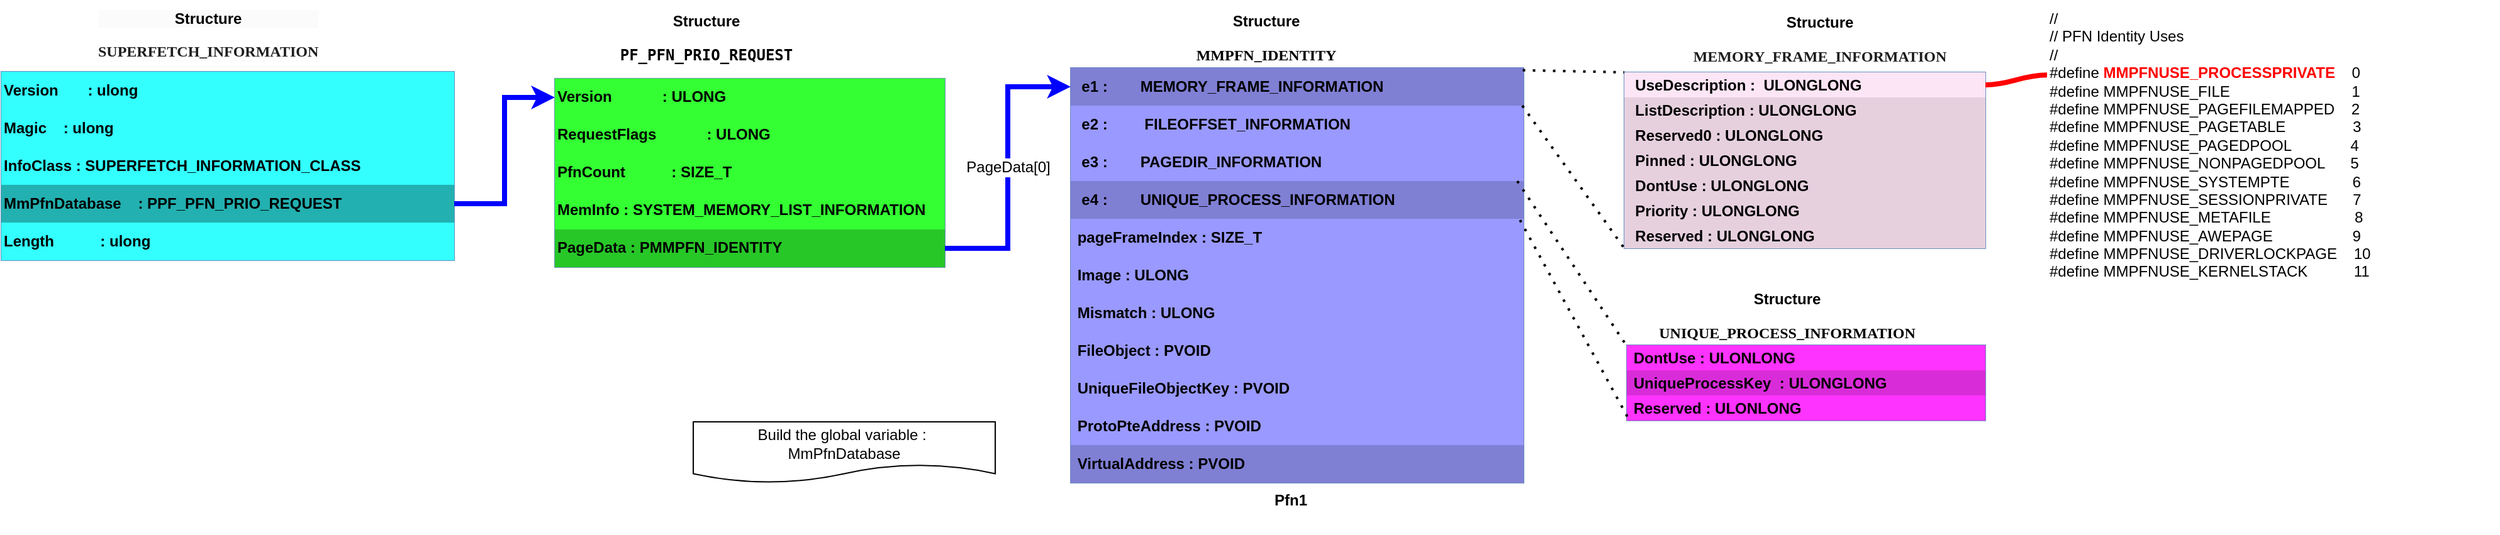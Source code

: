 <mxfile version="22.1.15" type="device">
  <diagram name="Page-1" id="-AsA6orFKc8SlClWfp2E">
    <mxGraphModel dx="5220" dy="1124" grid="1" gridSize="10" guides="1" tooltips="1" connect="1" arrows="1" fold="1" page="1" pageScale="1" pageWidth="827" pageHeight="1169" math="0" shadow="0">
      <root>
        <mxCell id="0" />
        <mxCell id="1" parent="0" />
        <mxCell id="Tkxw26_hyXx5wk3KDLGs-33" value="" style="shape=table;html=1;whiteSpace=wrap;startSize=0;container=1;collapsible=0;childLayout=tableLayout;fontStyle=1;align=left;fillColor=#E6D0DE;strokeColor=#6c8ebf;fontColor=#000000;" vertex="1" parent="1">
          <mxGeometry x="-1990" y="56.51" width="287" height="140" as="geometry" />
        </mxCell>
        <mxCell id="Tkxw26_hyXx5wk3KDLGs-34" value="" style="shape=partialRectangle;html=1;whiteSpace=wrap;collapsible=0;dropTarget=0;pointerEvents=0;fillColor=#33FF33;top=0;left=0;bottom=0;right=0;points=[[0,0.5],[1,0.5]];portConstraint=eastwest;fontStyle=1;align=left;fontColor=#000000;" vertex="1" parent="Tkxw26_hyXx5wk3KDLGs-33">
          <mxGeometry width="287" height="20" as="geometry" />
        </mxCell>
        <mxCell id="Tkxw26_hyXx5wk3KDLGs-35" value="&lt;div&gt;&amp;nbsp; UseDescription :&amp;nbsp;&amp;nbsp;ULONGLONG&lt;/div&gt;" style="shape=partialRectangle;html=1;whiteSpace=wrap;connectable=0;fillColor=#FCE5F4;top=0;left=0;bottom=0;right=0;overflow=hidden;strokeColor=#001DBC;fontColor=#000000;fontStyle=1;align=left;" vertex="1" parent="Tkxw26_hyXx5wk3KDLGs-34">
          <mxGeometry width="287" height="20" as="geometry">
            <mxRectangle width="287" height="20" as="alternateBounds" />
          </mxGeometry>
        </mxCell>
        <mxCell id="Tkxw26_hyXx5wk3KDLGs-36" value="" style="shape=partialRectangle;html=1;whiteSpace=wrap;collapsible=0;dropTarget=0;pointerEvents=0;fillColor=#33FF33;top=0;left=0;bottom=0;right=0;points=[[0,0.5],[1,0.5]];portConstraint=eastwest;fontStyle=1;align=left;fontColor=#000000;" vertex="1" parent="Tkxw26_hyXx5wk3KDLGs-33">
          <mxGeometry y="20" width="287" height="20" as="geometry" />
        </mxCell>
        <mxCell id="Tkxw26_hyXx5wk3KDLGs-37" value="&lt;div&gt;&amp;nbsp; ListDescription :&amp;nbsp;ULONGLONG&lt;br&gt;&lt;/div&gt;" style="shape=partialRectangle;html=1;whiteSpace=wrap;connectable=0;fillColor=#E6D0DE;top=0;left=0;bottom=0;right=0;overflow=hidden;strokeColor=#001DBC;fontStyle=1;fontColor=#000000;align=left;" vertex="1" parent="Tkxw26_hyXx5wk3KDLGs-36">
          <mxGeometry width="287" height="20" as="geometry">
            <mxRectangle width="287" height="20" as="alternateBounds" />
          </mxGeometry>
        </mxCell>
        <mxCell id="Tkxw26_hyXx5wk3KDLGs-38" value="" style="shape=partialRectangle;html=1;whiteSpace=wrap;collapsible=0;dropTarget=0;pointerEvents=0;fillColor=#33FF33;top=0;left=0;bottom=0;right=0;points=[[0,0.5],[1,0.5]];portConstraint=eastwest;fontStyle=1;align=left;fontColor=#000000;" vertex="1" parent="Tkxw26_hyXx5wk3KDLGs-33">
          <mxGeometry y="40" width="287" height="20" as="geometry" />
        </mxCell>
        <mxCell id="Tkxw26_hyXx5wk3KDLGs-39" value="&amp;nbsp; Reserved0 :&amp;nbsp;ULONGLONG" style="shape=partialRectangle;html=1;whiteSpace=wrap;connectable=0;fillColor=#E6D0DE;top=0;left=0;bottom=0;right=0;overflow=hidden;strokeColor=#001DBC;fontColor=#000000;fontStyle=1;align=left;" vertex="1" parent="Tkxw26_hyXx5wk3KDLGs-38">
          <mxGeometry width="287" height="20" as="geometry">
            <mxRectangle width="287" height="20" as="alternateBounds" />
          </mxGeometry>
        </mxCell>
        <mxCell id="Tkxw26_hyXx5wk3KDLGs-40" style="shape=partialRectangle;html=1;whiteSpace=wrap;collapsible=0;dropTarget=0;pointerEvents=0;fillColor=#33FF33;top=0;left=0;bottom=0;right=0;points=[[0,0.5],[1,0.5]];portConstraint=eastwest;fontStyle=1;align=left;fontColor=#000000;" vertex="1" parent="Tkxw26_hyXx5wk3KDLGs-33">
          <mxGeometry y="60" width="287" height="20" as="geometry" />
        </mxCell>
        <mxCell id="Tkxw26_hyXx5wk3KDLGs-41" value="&amp;nbsp; Pinned :&amp;nbsp;ULONGLONG" style="shape=partialRectangle;html=1;whiteSpace=wrap;connectable=0;fillColor=#E6D0DE;top=0;left=0;bottom=0;right=0;overflow=hidden;strokeColor=#001DBC;fontStyle=1;fontColor=#000000;align=left;" vertex="1" parent="Tkxw26_hyXx5wk3KDLGs-40">
          <mxGeometry width="287" height="20" as="geometry">
            <mxRectangle width="287" height="20" as="alternateBounds" />
          </mxGeometry>
        </mxCell>
        <mxCell id="Tkxw26_hyXx5wk3KDLGs-42" style="shape=partialRectangle;html=1;whiteSpace=wrap;collapsible=0;dropTarget=0;pointerEvents=0;fillColor=#33FF33;top=0;left=0;bottom=0;right=0;points=[[0,0.5],[1,0.5]];portConstraint=eastwest;fontStyle=1;align=left;fontColor=#000000;" vertex="1" parent="Tkxw26_hyXx5wk3KDLGs-33">
          <mxGeometry y="80" width="287" height="20" as="geometry" />
        </mxCell>
        <mxCell id="Tkxw26_hyXx5wk3KDLGs-43" value="&amp;nbsp; DontUse :&amp;nbsp;ULONGLONG" style="shape=partialRectangle;html=1;whiteSpace=wrap;connectable=0;fillColor=#E6D0DE;top=0;left=0;bottom=0;right=0;overflow=hidden;strokeColor=#001DBC;fontStyle=1;fontColor=#000000;align=left;" vertex="1" parent="Tkxw26_hyXx5wk3KDLGs-42">
          <mxGeometry width="287" height="20" as="geometry">
            <mxRectangle width="287" height="20" as="alternateBounds" />
          </mxGeometry>
        </mxCell>
        <mxCell id="Tkxw26_hyXx5wk3KDLGs-44" style="shape=partialRectangle;html=1;whiteSpace=wrap;collapsible=0;dropTarget=0;pointerEvents=0;fillColor=#33FF33;top=0;left=0;bottom=0;right=0;points=[[0,0.5],[1,0.5]];portConstraint=eastwest;fontStyle=1;align=left;fontColor=#000000;" vertex="1" parent="Tkxw26_hyXx5wk3KDLGs-33">
          <mxGeometry y="100" width="287" height="20" as="geometry" />
        </mxCell>
        <mxCell id="Tkxw26_hyXx5wk3KDLGs-45" value="&amp;nbsp; Priority :&amp;nbsp;ULONGLONG" style="shape=partialRectangle;html=1;whiteSpace=wrap;connectable=0;fillColor=#E6D0DE;top=0;left=0;bottom=0;right=0;overflow=hidden;strokeColor=#001DBC;fontStyle=1;fontColor=#000000;align=left;" vertex="1" parent="Tkxw26_hyXx5wk3KDLGs-44">
          <mxGeometry width="287" height="20" as="geometry">
            <mxRectangle width="287" height="20" as="alternateBounds" />
          </mxGeometry>
        </mxCell>
        <mxCell id="Tkxw26_hyXx5wk3KDLGs-46" style="shape=partialRectangle;html=1;whiteSpace=wrap;collapsible=0;dropTarget=0;pointerEvents=0;fillColor=#33FF33;top=0;left=0;bottom=0;right=0;points=[[0,0.5],[1,0.5]];portConstraint=eastwest;fontStyle=1;align=left;fontColor=#000000;" vertex="1" parent="Tkxw26_hyXx5wk3KDLGs-33">
          <mxGeometry y="120" width="287" height="20" as="geometry" />
        </mxCell>
        <mxCell id="Tkxw26_hyXx5wk3KDLGs-47" value="&amp;nbsp; Reserved :&amp;nbsp;ULONGLONG" style="shape=partialRectangle;html=1;whiteSpace=wrap;connectable=0;fillColor=#E6D0DE;top=0;left=0;bottom=0;right=0;overflow=hidden;strokeColor=#001DBC;fontStyle=1;fontColor=#000000;align=left;" vertex="1" parent="Tkxw26_hyXx5wk3KDLGs-46">
          <mxGeometry width="287" height="20" as="geometry">
            <mxRectangle width="287" height="20" as="alternateBounds" />
          </mxGeometry>
        </mxCell>
        <mxCell id="Tkxw26_hyXx5wk3KDLGs-48" value="&lt;div style=&quot;font-size: 12px;&quot;&gt;Structure&lt;/div&gt;&lt;div style=&quot;&quot;&gt;&lt;pre style=&quot;&quot;&gt;&lt;font face=&quot;Consolas&quot; color=&quot;#1e1e1e&quot;&gt;MEMORY_FRAME_INFORMATION&lt;/font&gt;&lt;font face=&quot;Consolas&quot;&gt;&lt;br&gt;&lt;/font&gt;&lt;/pre&gt;&lt;/div&gt;" style="text;strokeColor=none;fillColor=none;html=1;fontSize=12;fontStyle=1;verticalAlign=middle;align=center;" vertex="1" parent="1">
          <mxGeometry x="-1950" y="23.51" width="230" height="25.491" as="geometry" />
        </mxCell>
        <mxCell id="Tkxw26_hyXx5wk3KDLGs-49" value="" style="edgeStyle=entityRelationEdgeStyle;startArrow=none;endArrow=none;segment=10;curved=1;rounded=0;strokeColor=#FF0000;strokeWidth=4;fontSize=12;fontColor=#000000;exitX=0;exitY=0.25;exitDx=0;exitDy=0;entryX=1;entryY=0.5;entryDx=0;entryDy=0;" edge="1" parent="1" source="Tkxw26_hyXx5wk3KDLGs-50" target="Tkxw26_hyXx5wk3KDLGs-34">
          <mxGeometry relative="1" as="geometry">
            <mxPoint x="-1530" y="43.51" as="sourcePoint" />
          </mxGeometry>
        </mxCell>
        <mxCell id="Tkxw26_hyXx5wk3KDLGs-50" value="&lt;div&gt;//&lt;/div&gt;&lt;div&gt;// PFN Identity Uses&lt;/div&gt;&lt;div&gt;//&lt;/div&gt;&lt;div&gt;#define &lt;b&gt;&lt;font color=&quot;#ff0000&quot;&gt;MMPFNUSE_PROCESSPRIVATE&lt;/font&gt;&lt;/b&gt;&amp;nbsp; &amp;nbsp; 0&lt;/div&gt;&lt;div&gt;#define MMPFNUSE_FILE&amp;nbsp; &amp;nbsp; &amp;nbsp; &amp;nbsp; &amp;nbsp; &amp;nbsp; &amp;nbsp; &amp;nbsp; &amp;nbsp; &amp;nbsp; &amp;nbsp; &amp;nbsp; &amp;nbsp; &amp;nbsp; &amp;nbsp;1&lt;/div&gt;&lt;div&gt;#define MMPFNUSE_PAGEFILEMAPPED&amp;nbsp; &amp;nbsp; 2&lt;/div&gt;&lt;div&gt;#define MMPFNUSE_PAGETABLE&amp;nbsp; &amp;nbsp; &amp;nbsp; &amp;nbsp; &amp;nbsp; &amp;nbsp; &amp;nbsp; &amp;nbsp; 3&lt;/div&gt;&lt;div&gt;#define MMPFNUSE_PAGEDPOOL&amp;nbsp; &amp;nbsp; &amp;nbsp; &amp;nbsp; &amp;nbsp; &amp;nbsp; &amp;nbsp; 4&lt;/div&gt;&lt;div&gt;#define MMPFNUSE_NONPAGEDPOOL&amp;nbsp; &amp;nbsp; &amp;nbsp; 5&lt;/div&gt;&lt;div&gt;#define MMPFNUSE_SYSTEMPTE&amp;nbsp; &amp;nbsp; &amp;nbsp; &amp;nbsp; &amp;nbsp; &amp;nbsp; &amp;nbsp; &amp;nbsp;6&lt;/div&gt;&lt;div&gt;#define MMPFNUSE_SESSIONPRIVATE&amp;nbsp; &amp;nbsp; &amp;nbsp; 7&lt;/div&gt;&lt;div&gt;#define MMPFNUSE_METAFILE&amp;nbsp; &amp;nbsp; &amp;nbsp; &amp;nbsp; &amp;nbsp; &amp;nbsp; &amp;nbsp; &amp;nbsp; &amp;nbsp; &amp;nbsp; 8&lt;/div&gt;&lt;div&gt;#define MMPFNUSE_AWEPAGE&amp;nbsp; &amp;nbsp; &amp;nbsp; &amp;nbsp; &amp;nbsp; &amp;nbsp; &amp;nbsp; &amp;nbsp; &amp;nbsp; &amp;nbsp;9&lt;/div&gt;&lt;div&gt;#define MMPFNUSE_DRIVERLOCKPAGE&amp;nbsp; &amp;nbsp; 10&lt;/div&gt;&lt;div&gt;#define MMPFNUSE_KERNELSTACK&amp;nbsp; &amp;nbsp; &amp;nbsp; &amp;nbsp; &amp;nbsp; &amp;nbsp;11&lt;/div&gt;" style="text;whiteSpace=wrap;html=1;" vertex="1" parent="1">
          <mxGeometry x="-1654" width="359" height="234.51" as="geometry" />
        </mxCell>
        <mxCell id="Tkxw26_hyXx5wk3KDLGs-51" value="" style="shape=table;html=1;whiteSpace=wrap;startSize=0;container=1;collapsible=0;childLayout=tableLayout;fontStyle=1;align=left;fillColor=#33FFFF;strokeColor=#6c8ebf;fontColor=#000000;" vertex="1" parent="1">
          <mxGeometry x="-3280" y="56" width="360" height="150" as="geometry" />
        </mxCell>
        <mxCell id="Tkxw26_hyXx5wk3KDLGs-52" value="" style="shape=partialRectangle;html=1;whiteSpace=wrap;collapsible=0;dropTarget=0;pointerEvents=0;fillColor=#33FFFF;top=0;left=0;bottom=0;right=0;points=[[0,0.5],[1,0.5]];portConstraint=eastwest;fontStyle=1;align=left;fontColor=#000000;" vertex="1" parent="Tkxw26_hyXx5wk3KDLGs-51">
          <mxGeometry width="360" height="30" as="geometry" />
        </mxCell>
        <mxCell id="Tkxw26_hyXx5wk3KDLGs-53" value="&lt;div&gt;Version&amp;nbsp; &amp;nbsp; &amp;nbsp; &amp;nbsp;: ulong&lt;/div&gt;" style="shape=partialRectangle;html=1;whiteSpace=wrap;connectable=0;fillColor=#33FFFF;top=0;left=0;bottom=0;right=0;overflow=hidden;strokeColor=#001DBC;fontColor=#000000;fontStyle=1;align=left;" vertex="1" parent="Tkxw26_hyXx5wk3KDLGs-52">
          <mxGeometry width="360" height="30" as="geometry">
            <mxRectangle width="360" height="30" as="alternateBounds" />
          </mxGeometry>
        </mxCell>
        <mxCell id="Tkxw26_hyXx5wk3KDLGs-54" value="" style="shape=partialRectangle;html=1;whiteSpace=wrap;collapsible=0;dropTarget=0;pointerEvents=0;fillColor=#33FFFF;top=0;left=0;bottom=0;right=0;points=[[0,0.5],[1,0.5]];portConstraint=eastwest;fontStyle=1;align=left;fontColor=#000000;" vertex="1" parent="Tkxw26_hyXx5wk3KDLGs-51">
          <mxGeometry y="30" width="360" height="30" as="geometry" />
        </mxCell>
        <mxCell id="Tkxw26_hyXx5wk3KDLGs-55" value="&lt;div&gt;Magic&amp;nbsp;&amp;nbsp;&amp;nbsp; : ulong&lt;br&gt;&lt;/div&gt;" style="shape=partialRectangle;html=1;whiteSpace=wrap;connectable=0;fillColor=#33FFFF;top=0;left=0;bottom=0;right=0;overflow=hidden;strokeColor=#001DBC;fontStyle=1;fontColor=#000000;align=left;" vertex="1" parent="Tkxw26_hyXx5wk3KDLGs-54">
          <mxGeometry width="360" height="30" as="geometry">
            <mxRectangle width="360" height="30" as="alternateBounds" />
          </mxGeometry>
        </mxCell>
        <mxCell id="Tkxw26_hyXx5wk3KDLGs-56" value="" style="shape=partialRectangle;html=1;whiteSpace=wrap;collapsible=0;dropTarget=0;pointerEvents=0;fillColor=#33FFFF;top=0;left=0;bottom=0;right=0;points=[[0,0.5],[1,0.5]];portConstraint=eastwest;fontStyle=1;align=left;fontColor=#000000;" vertex="1" parent="Tkxw26_hyXx5wk3KDLGs-51">
          <mxGeometry y="60" width="360" height="30" as="geometry" />
        </mxCell>
        <mxCell id="Tkxw26_hyXx5wk3KDLGs-57" value="InfoClass : SUPERFETCH_INFORMATION_CLASS" style="shape=partialRectangle;html=1;whiteSpace=wrap;connectable=0;fillColor=#33FFFF;top=0;left=0;bottom=0;right=0;overflow=hidden;strokeColor=#001DBC;fontColor=#000000;fontStyle=1;align=left;" vertex="1" parent="Tkxw26_hyXx5wk3KDLGs-56">
          <mxGeometry width="360" height="30" as="geometry">
            <mxRectangle width="360" height="30" as="alternateBounds" />
          </mxGeometry>
        </mxCell>
        <mxCell id="Tkxw26_hyXx5wk3KDLGs-58" style="shape=partialRectangle;html=1;whiteSpace=wrap;collapsible=0;dropTarget=0;pointerEvents=0;fillColor=#33FFFF;top=0;left=0;bottom=0;right=0;points=[[0,0.5],[1,0.5]];portConstraint=eastwest;fontStyle=1;align=left;fontColor=#000000;" vertex="1" parent="Tkxw26_hyXx5wk3KDLGs-51">
          <mxGeometry y="90" width="360" height="30" as="geometry" />
        </mxCell>
        <mxCell id="Tkxw26_hyXx5wk3KDLGs-59" value="&lt;b style=&quot;border-color: var(--border-color);&quot;&gt;MmPfnDatabase&lt;/b&gt;&amp;nbsp;&amp;nbsp; &amp;nbsp;:&amp;nbsp;PPF_PFN_PRIO_REQUEST" style="shape=partialRectangle;html=1;whiteSpace=wrap;connectable=0;fillColor=#23B0B0;top=0;left=0;bottom=0;right=0;overflow=hidden;strokeColor=#001DBC;fontStyle=1;fontColor=#000000;align=left;" vertex="1" parent="Tkxw26_hyXx5wk3KDLGs-58">
          <mxGeometry width="360" height="30" as="geometry">
            <mxRectangle width="360" height="30" as="alternateBounds" />
          </mxGeometry>
        </mxCell>
        <mxCell id="Tkxw26_hyXx5wk3KDLGs-60" style="shape=partialRectangle;html=1;whiteSpace=wrap;collapsible=0;dropTarget=0;pointerEvents=0;fillColor=#33FFFF;top=0;left=0;bottom=0;right=0;points=[[0,0.5],[1,0.5]];portConstraint=eastwest;fontStyle=1;align=left;fontColor=#000000;" vertex="1" parent="Tkxw26_hyXx5wk3KDLGs-51">
          <mxGeometry y="120" width="360" height="30" as="geometry" />
        </mxCell>
        <mxCell id="Tkxw26_hyXx5wk3KDLGs-61" value="Length&amp;nbsp; &amp;nbsp; &amp;nbsp; &amp;nbsp; &amp;nbsp; &amp;nbsp;: ulong" style="shape=partialRectangle;html=1;whiteSpace=wrap;connectable=0;fillColor=#33FFFF;top=0;left=0;bottom=0;right=0;overflow=hidden;strokeColor=#001DBC;fontColor=#000000;fontStyle=1;align=left;" vertex="1" parent="Tkxw26_hyXx5wk3KDLGs-60">
          <mxGeometry width="360" height="30" as="geometry">
            <mxRectangle width="360" height="30" as="alternateBounds" />
          </mxGeometry>
        </mxCell>
        <mxCell id="Tkxw26_hyXx5wk3KDLGs-62" value="&lt;div style=&quot;border-color: var(--border-color); color: rgb(0, 0, 0); font-family: Helvetica; font-size: 12px; font-style: normal; font-variant-ligatures: normal; font-variant-caps: normal; font-weight: 700; letter-spacing: normal; orphans: 2; text-align: center; text-indent: 0px; text-transform: none; widows: 2; word-spacing: 0px; -webkit-text-stroke-width: 0px; background-color: rgb(251, 251, 251); text-decoration-thickness: initial; text-decoration-style: initial; text-decoration-color: initial;&quot;&gt;Structure&lt;/div&gt;&lt;div style=&quot;border-color: var(--border-color); color: rgb(0, 0, 0); font-family: Helvetica; font-size: 12px; font-style: normal; font-variant-ligatures: normal; font-variant-caps: normal; font-weight: 700; letter-spacing: normal; orphans: 2; text-align: center; text-indent: 0px; text-transform: none; widows: 2; word-spacing: 0px; -webkit-text-stroke-width: 0px; background-color: rgb(251, 251, 251); text-decoration-thickness: initial; text-decoration-style: initial; text-decoration-color: initial;&quot;&gt;&lt;pre style=&quot;border-color: var(--border-color);&quot;&gt;&lt;span style=&quot;border-color: var(--border-color); background-color: rgb(255, 255, 255);&quot;&gt;&lt;font color=&quot;#1e1e1e&quot; face=&quot;Consolas&quot; style=&quot;border-color: var(--border-color);&quot;&gt;SUPERFETCH_INFORMATION&lt;/font&gt;&lt;/span&gt;&lt;/pre&gt;&lt;/div&gt;" style="text;whiteSpace=wrap;html=1;" vertex="1" parent="1">
          <mxGeometry x="-3205" width="210" height="90" as="geometry" />
        </mxCell>
        <mxCell id="Tkxw26_hyXx5wk3KDLGs-63" value="" style="endArrow=classic;html=1;rounded=0;fontSize=12;fontColor=#000000;edgeStyle=orthogonalEdgeStyle;exitX=1;exitY=0.5;exitDx=0;exitDy=0;fillColor=#d5e8d4;strokeColor=#0000FF;strokeWidth=4;entryX=0;entryY=0.5;entryDx=0;entryDy=0;" edge="1" parent="1" source="Tkxw26_hyXx5wk3KDLGs-58" target="Tkxw26_hyXx5wk3KDLGs-65">
          <mxGeometry width="50" height="50" relative="1" as="geometry">
            <mxPoint x="-3011" y="382.51" as="sourcePoint" />
            <mxPoint x="-2800" y="222.51" as="targetPoint" />
          </mxGeometry>
        </mxCell>
        <mxCell id="Tkxw26_hyXx5wk3KDLGs-64" value="" style="shape=table;html=1;whiteSpace=wrap;startSize=0;container=1;collapsible=0;childLayout=tableLayout;fontStyle=1;align=left;fillColor=#33FF33;strokeColor=#6c8ebf;fontColor=#000000;" vertex="1" parent="1">
          <mxGeometry x="-2840" y="61.48" width="310" height="150" as="geometry" />
        </mxCell>
        <mxCell id="Tkxw26_hyXx5wk3KDLGs-65" value="" style="shape=partialRectangle;html=1;whiteSpace=wrap;collapsible=0;dropTarget=0;pointerEvents=0;fillColor=#33FF33;top=0;left=0;bottom=0;right=0;points=[[0,0.5],[1,0.5]];portConstraint=eastwest;fontStyle=1;align=left;fontColor=#000000;" vertex="1" parent="Tkxw26_hyXx5wk3KDLGs-64">
          <mxGeometry width="310" height="30" as="geometry" />
        </mxCell>
        <mxCell id="Tkxw26_hyXx5wk3KDLGs-66" value="&lt;div&gt;Version&amp;nbsp; &amp;nbsp; &amp;nbsp; &amp;nbsp; &amp;nbsp; &amp;nbsp; : ULONG&lt;/div&gt;" style="shape=partialRectangle;html=1;whiteSpace=wrap;connectable=0;fillColor=#33FF33;top=0;left=0;bottom=0;right=0;overflow=hidden;strokeColor=#001DBC;fontColor=#000000;fontStyle=1;align=left;" vertex="1" parent="Tkxw26_hyXx5wk3KDLGs-65">
          <mxGeometry width="310" height="30" as="geometry">
            <mxRectangle width="310" height="30" as="alternateBounds" />
          </mxGeometry>
        </mxCell>
        <mxCell id="Tkxw26_hyXx5wk3KDLGs-67" value="" style="shape=partialRectangle;html=1;whiteSpace=wrap;collapsible=0;dropTarget=0;pointerEvents=0;fillColor=#33FF33;top=0;left=0;bottom=0;right=0;points=[[0,0.5],[1,0.5]];portConstraint=eastwest;fontStyle=1;align=left;fontColor=#000000;" vertex="1" parent="Tkxw26_hyXx5wk3KDLGs-64">
          <mxGeometry y="30" width="310" height="30" as="geometry" />
        </mxCell>
        <mxCell id="Tkxw26_hyXx5wk3KDLGs-68" value="&lt;div&gt;RequestFlags&amp;nbsp; &amp;nbsp; &amp;nbsp; &amp;nbsp; &amp;nbsp; &amp;nbsp; : ULONG&lt;br&gt;&lt;/div&gt;" style="shape=partialRectangle;html=1;whiteSpace=wrap;connectable=0;fillColor=#33FF33;top=0;left=0;bottom=0;right=0;overflow=hidden;strokeColor=#001DBC;fontStyle=1;fontColor=#000000;align=left;" vertex="1" parent="Tkxw26_hyXx5wk3KDLGs-67">
          <mxGeometry width="310" height="30" as="geometry">
            <mxRectangle width="310" height="30" as="alternateBounds" />
          </mxGeometry>
        </mxCell>
        <mxCell id="Tkxw26_hyXx5wk3KDLGs-69" value="" style="shape=partialRectangle;html=1;whiteSpace=wrap;collapsible=0;dropTarget=0;pointerEvents=0;fillColor=#33FF33;top=0;left=0;bottom=0;right=0;points=[[0,0.5],[1,0.5]];portConstraint=eastwest;fontStyle=1;align=left;fontColor=#000000;" vertex="1" parent="Tkxw26_hyXx5wk3KDLGs-64">
          <mxGeometry y="60" width="310" height="30" as="geometry" />
        </mxCell>
        <mxCell id="Tkxw26_hyXx5wk3KDLGs-70" value="PfnCount&amp;nbsp; &amp;nbsp; &amp;nbsp; &amp;nbsp; &amp;nbsp; &amp;nbsp;: SIZE_T" style="shape=partialRectangle;html=1;whiteSpace=wrap;connectable=0;fillColor=#33FF33;top=0;left=0;bottom=0;right=0;overflow=hidden;strokeColor=#001DBC;fontColor=#000000;fontStyle=1;align=left;" vertex="1" parent="Tkxw26_hyXx5wk3KDLGs-69">
          <mxGeometry width="310" height="30" as="geometry">
            <mxRectangle width="310" height="30" as="alternateBounds" />
          </mxGeometry>
        </mxCell>
        <mxCell id="Tkxw26_hyXx5wk3KDLGs-71" style="shape=partialRectangle;html=1;whiteSpace=wrap;collapsible=0;dropTarget=0;pointerEvents=0;fillColor=#33FF33;top=0;left=0;bottom=0;right=0;points=[[0,0.5],[1,0.5]];portConstraint=eastwest;fontStyle=1;align=left;fontColor=#000000;" vertex="1" parent="Tkxw26_hyXx5wk3KDLGs-64">
          <mxGeometry y="90" width="310" height="30" as="geometry" />
        </mxCell>
        <mxCell id="Tkxw26_hyXx5wk3KDLGs-72" value="MemInfo : SYSTEM_MEMORY_LIST_INFORMATION&amp;nbsp;" style="shape=partialRectangle;html=1;whiteSpace=wrap;connectable=0;fillColor=#33FF33;top=0;left=0;bottom=0;right=0;overflow=hidden;strokeColor=#001DBC;fontStyle=1;fontColor=#000000;align=left;" vertex="1" parent="Tkxw26_hyXx5wk3KDLGs-71">
          <mxGeometry width="310" height="30" as="geometry">
            <mxRectangle width="310" height="30" as="alternateBounds" />
          </mxGeometry>
        </mxCell>
        <mxCell id="Tkxw26_hyXx5wk3KDLGs-73" style="shape=partialRectangle;html=1;whiteSpace=wrap;collapsible=0;dropTarget=0;pointerEvents=0;fillColor=#33FF33;top=0;left=0;bottom=0;right=0;points=[[0,0.5],[1,0.5]];portConstraint=eastwest;fontStyle=1;align=left;fontColor=#000000;" vertex="1" parent="Tkxw26_hyXx5wk3KDLGs-64">
          <mxGeometry y="120" width="310" height="30" as="geometry" />
        </mxCell>
        <mxCell id="Tkxw26_hyXx5wk3KDLGs-74" value="PageData : PMMPFN_IDENTITY&amp;nbsp;" style="shape=partialRectangle;html=1;whiteSpace=wrap;connectable=0;fillColor=#28C728;top=0;left=0;bottom=0;right=0;overflow=hidden;strokeColor=#001DBC;fontStyle=1;fontColor=#000000;align=left;" vertex="1" parent="Tkxw26_hyXx5wk3KDLGs-73">
          <mxGeometry width="310" height="30" as="geometry">
            <mxRectangle width="310" height="30" as="alternateBounds" />
          </mxGeometry>
        </mxCell>
        <mxCell id="Tkxw26_hyXx5wk3KDLGs-75" value="&lt;div style=&quot;font-size: 12px;&quot;&gt;Structure&lt;/div&gt;&lt;div style=&quot;&quot;&gt;&lt;pre style=&quot;&quot;&gt;PF_PFN_PRIO_REQUEST&lt;font face=&quot;Consolas&quot;&gt;&lt;br&gt;&lt;/font&gt;&lt;/pre&gt;&lt;/div&gt;" style="text;strokeColor=none;fillColor=none;html=1;fontSize=12;fontStyle=1;verticalAlign=middle;align=center;" vertex="1" parent="1">
          <mxGeometry x="-2835.5" y="-1.421e-14" width="230" height="70" as="geometry" />
        </mxCell>
        <mxCell id="Tkxw26_hyXx5wk3KDLGs-76" value="" style="shape=table;html=1;whiteSpace=wrap;startSize=0;container=1;collapsible=0;childLayout=tableLayout;fontStyle=1;align=left;fillColor=#33FFFF;strokeColor=#6c8ebf;fontColor=#000000;" vertex="1" parent="1">
          <mxGeometry x="-2430" y="53" width="360" height="330.01" as="geometry" />
        </mxCell>
        <mxCell id="Tkxw26_hyXx5wk3KDLGs-77" value="" style="shape=partialRectangle;html=1;whiteSpace=wrap;collapsible=0;dropTarget=0;pointerEvents=0;fillColor=#33FFFF;top=0;left=0;bottom=0;right=0;points=[[0,0.5],[1,0.5]];portConstraint=eastwest;fontStyle=1;align=left;fontColor=#000000;" vertex="1" parent="Tkxw26_hyXx5wk3KDLGs-76">
          <mxGeometry width="360" height="30" as="geometry" />
        </mxCell>
        <mxCell id="Tkxw26_hyXx5wk3KDLGs-78" value="&amp;nbsp; e1 : &lt;span style=&quot;white-space: pre;&quot;&gt;&#x9;&lt;/span&gt;MEMORY_FRAME_INFORMATION" style="shape=partialRectangle;html=1;whiteSpace=wrap;connectable=0;fillColor=#7F7FD4;top=0;left=0;bottom=0;right=0;overflow=hidden;strokeColor=#001DBC;fontColor=#000000;fontStyle=1;align=left;" vertex="1" parent="Tkxw26_hyXx5wk3KDLGs-77">
          <mxGeometry width="360" height="30" as="geometry">
            <mxRectangle width="360" height="30" as="alternateBounds" />
          </mxGeometry>
        </mxCell>
        <mxCell id="Tkxw26_hyXx5wk3KDLGs-79" value="" style="shape=partialRectangle;html=1;whiteSpace=wrap;collapsible=0;dropTarget=0;pointerEvents=0;fillColor=#33FFFF;top=0;left=0;bottom=0;right=0;points=[[0,0.5],[1,0.5]];portConstraint=eastwest;fontStyle=1;align=left;fontColor=#000000;" vertex="1" parent="Tkxw26_hyXx5wk3KDLGs-76">
          <mxGeometry y="30" width="360" height="30" as="geometry" />
        </mxCell>
        <mxCell id="Tkxw26_hyXx5wk3KDLGs-80" value="&lt;div&gt;&amp;nbsp; e2 :&lt;span style=&quot;white-space: pre;&quot;&gt;&#x9;&lt;/span&gt;&amp;nbsp;FILEOFFSET_INFORMATION&lt;br&gt;&lt;/div&gt;" style="shape=partialRectangle;html=1;whiteSpace=wrap;connectable=0;fillColor=#9999FF;top=0;left=0;bottom=0;right=0;overflow=hidden;strokeColor=#001DBC;fontStyle=1;fontColor=#000000;align=left;" vertex="1" parent="Tkxw26_hyXx5wk3KDLGs-79">
          <mxGeometry width="360" height="30" as="geometry">
            <mxRectangle width="360" height="30" as="alternateBounds" />
          </mxGeometry>
        </mxCell>
        <mxCell id="Tkxw26_hyXx5wk3KDLGs-81" value="" style="shape=partialRectangle;html=1;whiteSpace=wrap;collapsible=0;dropTarget=0;pointerEvents=0;fillColor=#33FFFF;top=0;left=0;bottom=0;right=0;points=[[0,0.5],[1,0.5]];portConstraint=eastwest;fontStyle=1;align=left;fontColor=#000000;" vertex="1" parent="Tkxw26_hyXx5wk3KDLGs-76">
          <mxGeometry y="60" width="360" height="30" as="geometry" />
        </mxCell>
        <mxCell id="Tkxw26_hyXx5wk3KDLGs-82" value="&amp;nbsp; e3 :&lt;span style=&quot;&quot;&gt;&lt;span style=&quot;white-space: pre;&quot;&gt;&amp;nbsp;&amp;nbsp;&amp;nbsp;&amp;nbsp;&lt;span style=&quot;white-space: pre;&quot;&gt;&#x9;&lt;/span&gt;&lt;/span&gt;&lt;/span&gt;PAGEDIR_INFORMATION" style="shape=partialRectangle;html=1;whiteSpace=wrap;connectable=0;fillColor=#9999FF;top=0;left=0;bottom=0;right=0;overflow=hidden;strokeColor=#001DBC;fontColor=#000000;fontStyle=1;align=left;" vertex="1" parent="Tkxw26_hyXx5wk3KDLGs-81">
          <mxGeometry width="360" height="30" as="geometry">
            <mxRectangle width="360" height="30" as="alternateBounds" />
          </mxGeometry>
        </mxCell>
        <mxCell id="Tkxw26_hyXx5wk3KDLGs-83" style="shape=partialRectangle;html=1;whiteSpace=wrap;collapsible=0;dropTarget=0;pointerEvents=0;fillColor=#33FFFF;top=0;left=0;bottom=0;right=0;points=[[0,0.5],[1,0.5]];portConstraint=eastwest;fontStyle=1;align=left;fontColor=#000000;" vertex="1" parent="Tkxw26_hyXx5wk3KDLGs-76">
          <mxGeometry y="90" width="360" height="30" as="geometry" />
        </mxCell>
        <mxCell id="Tkxw26_hyXx5wk3KDLGs-84" value="&amp;nbsp; e4 :&amp;nbsp;&lt;span style=&quot;&quot;&gt;&lt;span style=&quot;white-space: pre;&quot;&gt;&amp;nbsp;&amp;nbsp;&amp;nbsp;&amp;nbsp;&lt;span style=&quot;white-space: pre;&quot;&gt;&#x9;&lt;/span&gt;&lt;/span&gt;&lt;/span&gt;UNIQUE_PROCESS_INFORMATION" style="shape=partialRectangle;html=1;whiteSpace=wrap;connectable=0;fillColor=#7F7FD4;top=0;left=0;bottom=0;right=0;overflow=hidden;strokeColor=#001DBC;fontStyle=1;fontColor=#000000;align=left;" vertex="1" parent="Tkxw26_hyXx5wk3KDLGs-83">
          <mxGeometry width="360" height="30" as="geometry">
            <mxRectangle width="360" height="30" as="alternateBounds" />
          </mxGeometry>
        </mxCell>
        <mxCell id="Tkxw26_hyXx5wk3KDLGs-85" style="shape=partialRectangle;html=1;whiteSpace=wrap;collapsible=0;dropTarget=0;pointerEvents=0;fillColor=#33FFFF;top=0;left=0;bottom=0;right=0;points=[[0,0.5],[1,0.5]];portConstraint=eastwest;fontStyle=1;align=left;fontColor=#000000;" vertex="1" parent="Tkxw26_hyXx5wk3KDLGs-76">
          <mxGeometry y="120" width="360" height="30" as="geometry" />
        </mxCell>
        <mxCell id="Tkxw26_hyXx5wk3KDLGs-86" value="&amp;nbsp;pageFrameIndex : SIZE_T" style="shape=partialRectangle;html=1;whiteSpace=wrap;connectable=0;fillColor=#9999FF;top=0;left=0;bottom=0;right=0;overflow=hidden;strokeColor=#001DBC;fontColor=#000000;fontStyle=1;align=left;" vertex="1" parent="Tkxw26_hyXx5wk3KDLGs-85">
          <mxGeometry width="360" height="30" as="geometry">
            <mxRectangle width="360" height="30" as="alternateBounds" />
          </mxGeometry>
        </mxCell>
        <mxCell id="Tkxw26_hyXx5wk3KDLGs-87" style="shape=partialRectangle;html=1;whiteSpace=wrap;collapsible=0;dropTarget=0;pointerEvents=0;fillColor=#33FFFF;top=0;left=0;bottom=0;right=0;points=[[0,0.5],[1,0.5]];portConstraint=eastwest;fontStyle=1;align=left;fontColor=#000000;" vertex="1" parent="Tkxw26_hyXx5wk3KDLGs-76">
          <mxGeometry y="150" width="360" height="30" as="geometry" />
        </mxCell>
        <mxCell id="Tkxw26_hyXx5wk3KDLGs-88" value="&amp;nbsp;Image : ULONG" style="shape=partialRectangle;html=1;whiteSpace=wrap;connectable=0;fillColor=#9999FF;top=0;left=0;bottom=0;right=0;overflow=hidden;strokeColor=#001DBC;fontStyle=1;fontColor=#000000;align=left;" vertex="1" parent="Tkxw26_hyXx5wk3KDLGs-87">
          <mxGeometry width="360" height="30" as="geometry">
            <mxRectangle width="360" height="30" as="alternateBounds" />
          </mxGeometry>
        </mxCell>
        <mxCell id="Tkxw26_hyXx5wk3KDLGs-89" style="shape=partialRectangle;html=1;whiteSpace=wrap;collapsible=0;dropTarget=0;pointerEvents=0;fillColor=#33FFFF;top=0;left=0;bottom=0;right=0;points=[[0,0.5],[1,0.5]];portConstraint=eastwest;fontStyle=1;align=left;fontColor=#000000;" vertex="1" parent="Tkxw26_hyXx5wk3KDLGs-76">
          <mxGeometry y="180" width="360" height="30" as="geometry" />
        </mxCell>
        <mxCell id="Tkxw26_hyXx5wk3KDLGs-90" value="&amp;nbsp;Mismatch : ULONG" style="shape=partialRectangle;html=1;whiteSpace=wrap;connectable=0;fillColor=#9999FF;top=0;left=0;bottom=0;right=0;overflow=hidden;strokeColor=#001DBC;fontStyle=1;fontColor=#000000;align=left;" vertex="1" parent="Tkxw26_hyXx5wk3KDLGs-89">
          <mxGeometry width="360" height="30" as="geometry">
            <mxRectangle width="360" height="30" as="alternateBounds" />
          </mxGeometry>
        </mxCell>
        <mxCell id="Tkxw26_hyXx5wk3KDLGs-91" style="shape=partialRectangle;html=1;whiteSpace=wrap;collapsible=0;dropTarget=0;pointerEvents=0;fillColor=#33FFFF;top=0;left=0;bottom=0;right=0;points=[[0,0.5],[1,0.5]];portConstraint=eastwest;fontStyle=1;align=left;fontColor=#000000;" vertex="1" parent="Tkxw26_hyXx5wk3KDLGs-76">
          <mxGeometry y="210" width="360" height="30" as="geometry" />
        </mxCell>
        <mxCell id="Tkxw26_hyXx5wk3KDLGs-92" value="&amp;nbsp;FileObject : PVOID" style="shape=partialRectangle;html=1;whiteSpace=wrap;connectable=0;fillColor=#9999FF;top=0;left=0;bottom=0;right=0;overflow=hidden;strokeColor=#001DBC;fontStyle=1;fontColor=#000000;align=left;" vertex="1" parent="Tkxw26_hyXx5wk3KDLGs-91">
          <mxGeometry width="360" height="30" as="geometry">
            <mxRectangle width="360" height="30" as="alternateBounds" />
          </mxGeometry>
        </mxCell>
        <mxCell id="Tkxw26_hyXx5wk3KDLGs-93" style="shape=partialRectangle;html=1;whiteSpace=wrap;collapsible=0;dropTarget=0;pointerEvents=0;fillColor=#33FFFF;top=0;left=0;bottom=0;right=0;points=[[0,0.5],[1,0.5]];portConstraint=eastwest;fontStyle=1;align=left;fontColor=#000000;" vertex="1" parent="Tkxw26_hyXx5wk3KDLGs-76">
          <mxGeometry y="240" width="360" height="30" as="geometry" />
        </mxCell>
        <mxCell id="Tkxw26_hyXx5wk3KDLGs-94" value="&amp;nbsp;UniqueFileObjectKey : PVOID" style="shape=partialRectangle;html=1;whiteSpace=wrap;connectable=0;fillColor=#9999FF;top=0;left=0;bottom=0;right=0;overflow=hidden;strokeColor=#001DBC;fontStyle=1;fontColor=#000000;align=left;" vertex="1" parent="Tkxw26_hyXx5wk3KDLGs-93">
          <mxGeometry width="360" height="30" as="geometry">
            <mxRectangle width="360" height="30" as="alternateBounds" />
          </mxGeometry>
        </mxCell>
        <mxCell id="Tkxw26_hyXx5wk3KDLGs-95" style="shape=partialRectangle;html=1;whiteSpace=wrap;collapsible=0;dropTarget=0;pointerEvents=0;fillColor=#33FFFF;top=0;left=0;bottom=0;right=0;points=[[0,0.5],[1,0.5]];portConstraint=eastwest;fontStyle=1;align=left;fontColor=#000000;" vertex="1" parent="Tkxw26_hyXx5wk3KDLGs-76">
          <mxGeometry y="270" width="360" height="30" as="geometry" />
        </mxCell>
        <mxCell id="Tkxw26_hyXx5wk3KDLGs-96" value="&amp;nbsp;ProtoPteAddress : PVOID" style="shape=partialRectangle;html=1;whiteSpace=wrap;connectable=0;fillColor=#9999FF;top=0;left=0;bottom=0;right=0;overflow=hidden;strokeColor=#001DBC;fontStyle=1;fontColor=#000000;align=left;" vertex="1" parent="Tkxw26_hyXx5wk3KDLGs-95">
          <mxGeometry width="360" height="30" as="geometry">
            <mxRectangle width="360" height="30" as="alternateBounds" />
          </mxGeometry>
        </mxCell>
        <mxCell id="Tkxw26_hyXx5wk3KDLGs-97" style="shape=partialRectangle;html=1;whiteSpace=wrap;collapsible=0;dropTarget=0;pointerEvents=0;fillColor=#33FFFF;top=0;left=0;bottom=0;right=0;points=[[0,0.5],[1,0.5]];portConstraint=eastwest;fontStyle=1;align=left;fontColor=#000000;" vertex="1" parent="Tkxw26_hyXx5wk3KDLGs-76">
          <mxGeometry y="300" width="360" height="30" as="geometry" />
        </mxCell>
        <mxCell id="Tkxw26_hyXx5wk3KDLGs-98" value="&amp;nbsp;VirtualAddress : PVOID" style="shape=partialRectangle;html=1;whiteSpace=wrap;connectable=0;fillColor=#7F7FD4;top=0;left=0;bottom=0;right=0;overflow=hidden;strokeColor=#001DBC;fontStyle=1;fontColor=#000000;align=left;" vertex="1" parent="Tkxw26_hyXx5wk3KDLGs-97">
          <mxGeometry width="360" height="30" as="geometry">
            <mxRectangle width="360" height="30" as="alternateBounds" />
          </mxGeometry>
        </mxCell>
        <mxCell id="Tkxw26_hyXx5wk3KDLGs-99" value="&lt;div style=&quot;font-size: 12px;&quot;&gt;Structure&lt;/div&gt;&lt;div style=&quot;font-size: 12px;&quot;&gt;&lt;pre style=&quot;font-family: Consolas; font-size: 12px;&quot;&gt;MMPFN_IDENTITY&lt;br&gt;&lt;/pre&gt;&lt;/div&gt;" style="text;strokeColor=none;fillColor=none;html=1;fontSize=12;fontStyle=1;verticalAlign=middle;align=center;" vertex="1" parent="1">
          <mxGeometry x="-2360" width="170" height="70" as="geometry" />
        </mxCell>
        <mxCell id="Tkxw26_hyXx5wk3KDLGs-100" value="PageData[0]" style="endArrow=classic;html=1;rounded=0;fontSize=12;fontColor=#000000;edgeStyle=orthogonalEdgeStyle;exitX=1;exitY=0.5;exitDx=0;exitDy=0;fillColor=#d5e8d4;strokeColor=#0000FF;strokeWidth=4;entryX=0;entryY=0.5;entryDx=0;entryDy=0;" edge="1" parent="1" source="Tkxw26_hyXx5wk3KDLGs-73" target="Tkxw26_hyXx5wk3KDLGs-77">
          <mxGeometry width="50" height="50" relative="1" as="geometry">
            <mxPoint x="-2938" y="300.51" as="sourcePoint" />
            <mxPoint x="-2762" y="210.51" as="targetPoint" />
          </mxGeometry>
        </mxCell>
        <mxCell id="Tkxw26_hyXx5wk3KDLGs-102" value="Pfn1" style="text;whiteSpace=wrap;fontStyle=1" vertex="1" parent="1">
          <mxGeometry x="-2270" y="383.01" width="60" height="40" as="geometry" />
        </mxCell>
        <mxCell id="Tkxw26_hyXx5wk3KDLGs-103" value="" style="endArrow=none;dashed=1;html=1;dashPattern=1 3;strokeWidth=2;rounded=1;fontSize=12;fontColor=#000000;exitX=0.998;exitY=0.062;exitDx=0;exitDy=0;entryX=0;entryY=0;entryDx=0;entryDy=0;exitPerimeter=0;" edge="1" parent="1" source="Tkxw26_hyXx5wk3KDLGs-77" target="Tkxw26_hyXx5wk3KDLGs-33">
          <mxGeometry width="50" height="50" relative="1" as="geometry">
            <mxPoint x="-1975" y="175.51" as="sourcePoint" />
            <mxPoint x="-1932" y="116.51" as="targetPoint" />
          </mxGeometry>
        </mxCell>
        <mxCell id="Tkxw26_hyXx5wk3KDLGs-104" value="" style="endArrow=none;dashed=1;html=1;dashPattern=1 3;strokeWidth=2;rounded=1;fontSize=12;fontColor=#000000;exitX=0.997;exitY=1;exitDx=0;exitDy=0;entryX=0;entryY=1;entryDx=0;entryDy=0;exitPerimeter=0;" edge="1" parent="1" source="Tkxw26_hyXx5wk3KDLGs-77" target="Tkxw26_hyXx5wk3KDLGs-33">
          <mxGeometry width="50" height="50" relative="1" as="geometry">
            <mxPoint x="-1974" y="195.51" as="sourcePoint" />
            <mxPoint x="-1931" y="174.51" as="targetPoint" />
          </mxGeometry>
        </mxCell>
        <mxCell id="Tkxw26_hyXx5wk3KDLGs-105" value="" style="shape=table;html=1;whiteSpace=wrap;startSize=0;container=1;collapsible=0;childLayout=tableLayout;fontStyle=1;align=left;fillColor=#FFFF00;strokeColor=#6c8ebf;fontColor=#000000;" vertex="1" parent="1">
          <mxGeometry x="-1988" y="273.51" width="285" height="60" as="geometry" />
        </mxCell>
        <mxCell id="Tkxw26_hyXx5wk3KDLGs-106" value="" style="shape=partialRectangle;html=1;whiteSpace=wrap;collapsible=0;dropTarget=0;pointerEvents=0;fillColor=#FFFF00;top=0;left=0;bottom=0;right=0;points=[[0,0.5],[1,0.5]];portConstraint=eastwest;fontStyle=1;align=left;fontColor=#000000;" vertex="1" parent="Tkxw26_hyXx5wk3KDLGs-105">
          <mxGeometry width="285" height="20" as="geometry" />
        </mxCell>
        <mxCell id="Tkxw26_hyXx5wk3KDLGs-107" value="&amp;nbsp;DontUse : ULONLONG" style="shape=partialRectangle;html=1;whiteSpace=wrap;connectable=0;fillColor=#FF33FF;top=0;left=0;bottom=0;right=0;overflow=hidden;strokeColor=#001DBC;fontColor=#000000;fontStyle=1;align=left;" vertex="1" parent="Tkxw26_hyXx5wk3KDLGs-106">
          <mxGeometry width="285" height="20" as="geometry">
            <mxRectangle width="285" height="20" as="alternateBounds" />
          </mxGeometry>
        </mxCell>
        <mxCell id="Tkxw26_hyXx5wk3KDLGs-108" value="" style="shape=partialRectangle;html=1;whiteSpace=wrap;collapsible=0;dropTarget=0;pointerEvents=0;fillColor=#FFFF00;top=0;left=0;bottom=0;right=0;points=[[0,0.5],[1,0.5]];portConstraint=eastwest;fontStyle=1;align=left;fontColor=#000000;" vertex="1" parent="Tkxw26_hyXx5wk3KDLGs-105">
          <mxGeometry y="20" width="285" height="20" as="geometry" />
        </mxCell>
        <mxCell id="Tkxw26_hyXx5wk3KDLGs-109" value="&lt;div&gt;&amp;nbsp;UniqueProcessKey&amp;nbsp; : ULONGLONG&lt;br&gt;&lt;/div&gt;" style="shape=partialRectangle;html=1;whiteSpace=wrap;connectable=0;fillColor=#D92CD9;top=0;left=0;bottom=0;right=0;overflow=hidden;strokeColor=#001DBC;fontStyle=1;fontColor=#000000;align=left;" vertex="1" parent="Tkxw26_hyXx5wk3KDLGs-108">
          <mxGeometry width="285" height="20" as="geometry">
            <mxRectangle width="285" height="20" as="alternateBounds" />
          </mxGeometry>
        </mxCell>
        <mxCell id="Tkxw26_hyXx5wk3KDLGs-110" value="" style="shape=partialRectangle;html=1;whiteSpace=wrap;collapsible=0;dropTarget=0;pointerEvents=0;fillColor=#FFFF00;top=0;left=0;bottom=0;right=0;points=[[0,0.5],[1,0.5]];portConstraint=eastwest;fontStyle=1;align=left;fontColor=#000000;" vertex="1" parent="Tkxw26_hyXx5wk3KDLGs-105">
          <mxGeometry y="40" width="285" height="20" as="geometry" />
        </mxCell>
        <mxCell id="Tkxw26_hyXx5wk3KDLGs-111" value="&lt;div&gt;&amp;nbsp;Reserved : ULONLONG&lt;br&gt;&lt;/div&gt;" style="shape=partialRectangle;html=1;whiteSpace=wrap;connectable=0;fillColor=#FF33FF;top=0;left=0;bottom=0;right=0;overflow=hidden;strokeColor=#001DBC;fontStyle=1;fontColor=#000000;align=left;" vertex="1" parent="Tkxw26_hyXx5wk3KDLGs-110">
          <mxGeometry width="285" height="20" as="geometry">
            <mxRectangle width="285" height="20" as="alternateBounds" />
          </mxGeometry>
        </mxCell>
        <mxCell id="Tkxw26_hyXx5wk3KDLGs-112" value="&lt;div style=&quot;font-size: 12px;&quot;&gt;Structure&lt;/div&gt;&lt;div style=&quot;font-size: 12px;&quot;&gt;&lt;pre style=&quot;font-family: Consolas; font-size: 12px;&quot;&gt;UNIQUE_PROCESS_INFORMATION&lt;/pre&gt;&lt;/div&gt;" style="text;strokeColor=none;fillColor=none;html=1;fontSize=12;fontStyle=1;verticalAlign=middle;align=center;" vertex="1" parent="1">
          <mxGeometry x="-1938.001" y="220.51" width="153.548" height="70" as="geometry" />
        </mxCell>
        <mxCell id="Tkxw26_hyXx5wk3KDLGs-113" value="" style="endArrow=none;dashed=1;html=1;dashPattern=1 3;strokeWidth=2;rounded=1;fontSize=12;fontColor=#000000;exitX=0.986;exitY=0;exitDx=0;exitDy=0;exitPerimeter=0;entryX=0.003;entryY=0.103;entryDx=0;entryDy=0;entryPerimeter=0;" edge="1" parent="1" source="Tkxw26_hyXx5wk3KDLGs-83" target="Tkxw26_hyXx5wk3KDLGs-106">
          <mxGeometry width="50" height="50" relative="1" as="geometry">
            <mxPoint x="-1915" y="334.57" as="sourcePoint" />
            <mxPoint x="-1874.21" y="274.77" as="targetPoint" />
          </mxGeometry>
        </mxCell>
        <mxCell id="Tkxw26_hyXx5wk3KDLGs-114" value="" style="endArrow=none;dashed=1;html=1;dashPattern=1 3;strokeWidth=2;rounded=1;fontSize=12;fontColor=#000000;exitX=0.992;exitY=1.034;exitDx=0;exitDy=0;exitPerimeter=0;entryX=0.007;entryY=0.985;entryDx=0;entryDy=0;entryPerimeter=0;" edge="1" parent="1" source="Tkxw26_hyXx5wk3KDLGs-83" target="Tkxw26_hyXx5wk3KDLGs-110">
          <mxGeometry width="50" height="50" relative="1" as="geometry">
            <mxPoint x="-1914" y="354.57" as="sourcePoint" />
            <mxPoint x="-1874" y="333.57" as="targetPoint" />
          </mxGeometry>
        </mxCell>
        <mxCell id="Tkxw26_hyXx5wk3KDLGs-115" value="Build the global variable :&amp;nbsp;&lt;br&gt;MmPfnDatabase" style="shape=document;whiteSpace=wrap;html=1;boundedLbl=1;" vertex="1" parent="1">
          <mxGeometry x="-2730" y="334.49" width="240" height="48.52" as="geometry" />
        </mxCell>
      </root>
    </mxGraphModel>
  </diagram>
</mxfile>
